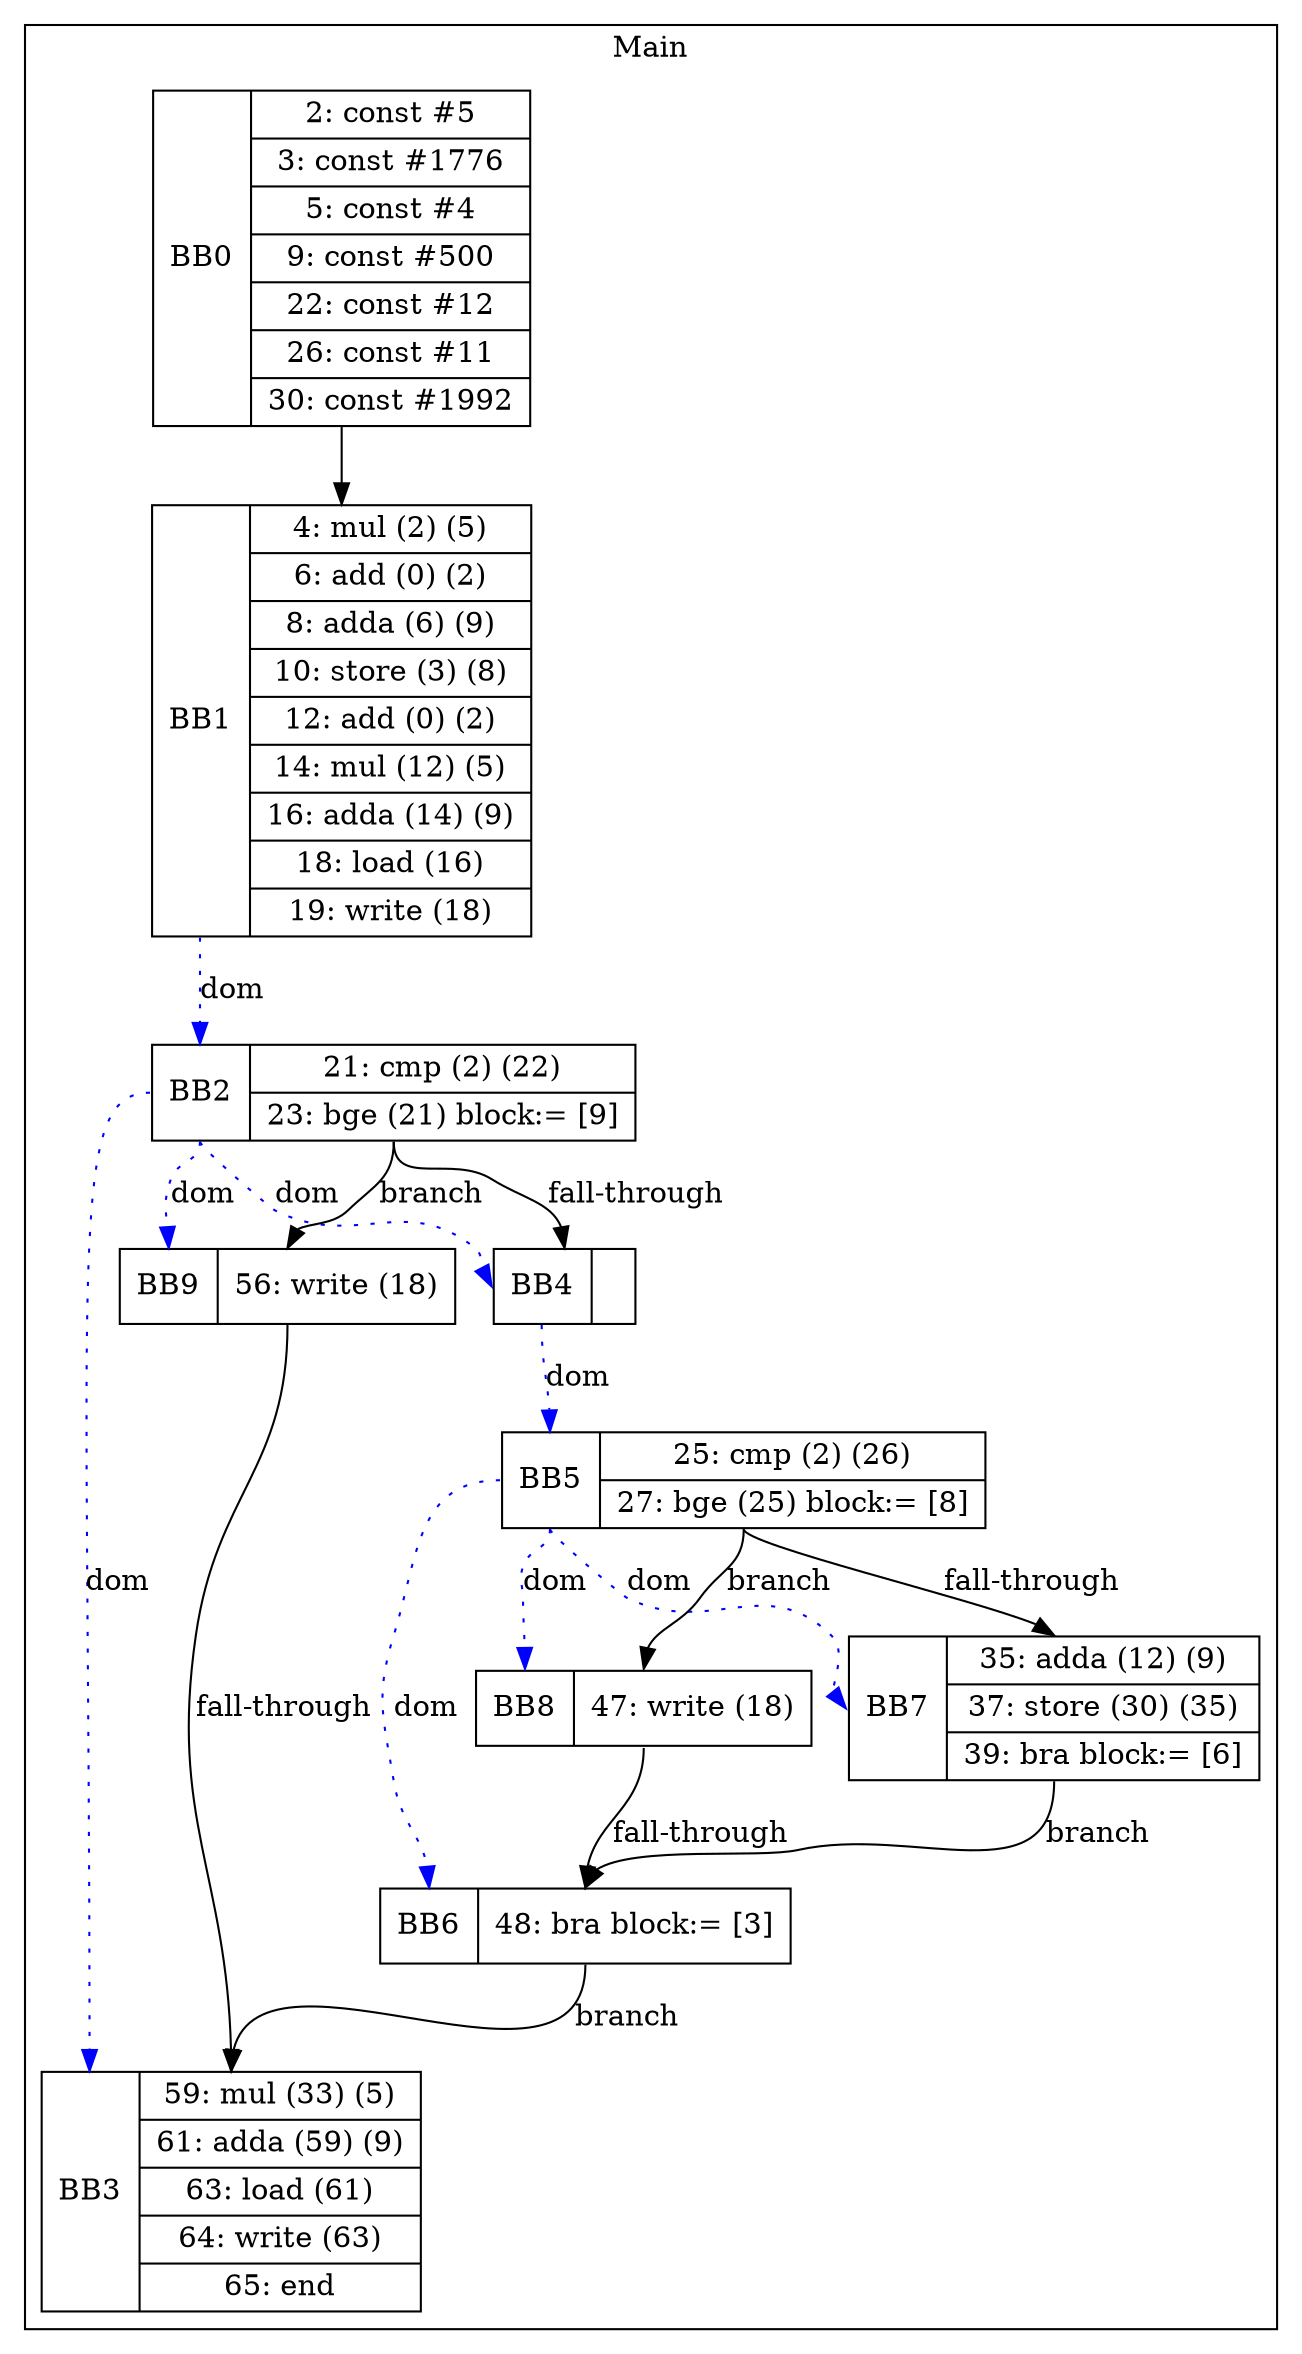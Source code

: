 digraph G {
node [shape=record];
subgraph cluster_main{
label = "Main";
BB0 [shape=record, label="<b>BB0|{2: const #5|3: const #1776|5: const #4|9: const #500|22: const #12|26: const #11|30: const #1992}"];
BB1 [shape=record, label="<b>BB1|{4: mul (2) (5)|6: add (0) (2)|8: adda (6) (9)|10: store (3) (8)|12: add (0) (2)|14: mul (12) (5)|16: adda (14) (9)|18: load (16)|19: write (18)}"];
BB2 [shape=record, label="<b>BB2|{21: cmp (2) (22)|23: bge (21) block:= [9]}"];
BB3 [shape=record, label="<b>BB3|{59: mul (33) (5)|61: adda (59) (9)|63: load (61)|64: write (63)|65: end}"];
BB4 [shape=record, label="<b>BB4|}"];
BB5 [shape=record, label="<b>BB5|{25: cmp (2) (26)|27: bge (25) block:= [8]}"];
BB6 [shape=record, label="<b>BB6|{48: bra block:= [3]}"];
BB7 [shape=record, label="<b>BB7|{35: adda (12) (9)|37: store (30) (35)|39: bra block:= [6]}"];
BB8 [shape=record, label="<b>BB8|{47: write (18)}"];
BB9 [shape=record, label="<b>BB9|{56: write (18)}"];
}
BB0:s -> BB1:n ;
BB2:b -> BB4:b [color=blue, style=dotted, label="dom"];
BB1:b -> BB2:b [color=blue, style=dotted, label="dom"];
BB5:b -> BB8:b [color=blue, style=dotted, label="dom"];
BB5:b -> BB7:b [color=blue, style=dotted, label="dom"];
BB2:b -> BB3:b [color=blue, style=dotted, label="dom"];
BB2:b -> BB9:b [color=blue, style=dotted, label="dom"];
BB4:b -> BB5:b [color=blue, style=dotted, label="dom"];
BB5:b -> BB6:b [color=blue, style=dotted, label="dom"];
BB2:s -> BB9:n [label="branch"];
BB6:s -> BB3:n [label="branch"];
BB7:s -> BB6:n [label="branch"];
BB5:s -> BB8:n [label="branch"];
BB2:s -> BB4:n [label="fall-through"];
BB5:s -> BB7:n [label="fall-through"];
BB9:s -> BB3:n [label="fall-through"];
BB8:s -> BB6:n [label="fall-through"];
}
